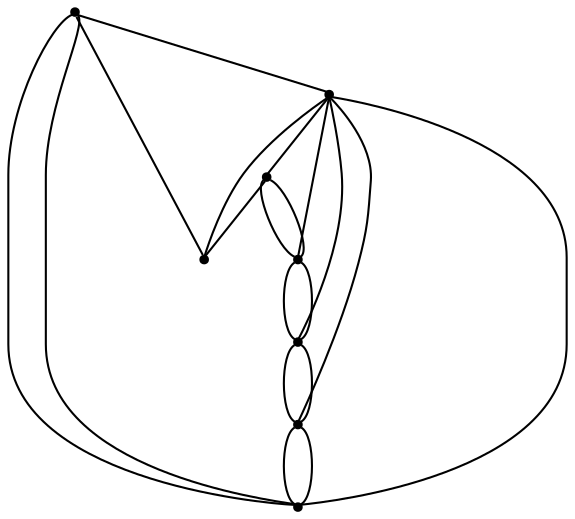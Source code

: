 graph {
  node [shape=point,comment="{\"directed\":false,\"doi\":\"10.1007/3-540-46648-7_37\",\"figure\":\"? (4)\"}"]

  v0 [pos="1378.1722631189,335.3698597952631"]
  v1 [pos="1046.1307440154753,430.38608681516564"]
  v2 [pos="1235.9044835832115,477.89424801698715"]
  v3 [pos="1188.398507654605,524.9022804724077"]
  v4 [pos="1140.8925953122343,572.6604106636892"]
  v5 [pos="1093.8867251251822,619.9184756977302"]
  v6 [pos="951.3689245118343,762.4428957140344"]
  v7 [pos="998.8748368542051,383.37805435974497"]

  v6 -- v7 [id="-4",pos="951.3689245118343,762.4428957140344 998.8748368542051,383.37805435974497 998.8748368542051,383.37805435974497 998.8748368542051,383.37805435974497"]
  v6 -- v5 [id="-5",pos="951.3689245118343,762.4428957140344 1093.8867251251822,619.9184756977302 1093.8867251251822,619.9184756977302 1093.8867251251822,619.9184756977302"]
  v5 -- v4 [id="-6",pos="1093.8867251251822,619.9184756977302 1140.8925953122343,572.6604106636892 1140.8925953122343,572.6604106636892 1140.8925953122343,572.6604106636892"]
  v4 -- v3 [id="-7",pos="1140.8925953122343,572.6604106636892 1188.398507654605,524.9022804724077 1188.398507654605,524.9022804724077 1188.398507654605,524.9022804724077"]
  v3 -- v2 [id="-8",pos="1188.398507654605,524.9022804724077 1235.9044835832115,477.89424801698715 1235.9044835832115,477.89424801698715 1235.9044835832115,477.89424801698715"]
  v2 -- v0 [id="-9",pos="1235.9044835832115,477.89424801698715 1378.1722631189,335.3698597952631 1378.1722631189,335.3698597952631 1378.1722631189,335.3698597952631"]
  v6 -- v5 [id="-10",pos="951.3689245118343,762.4428957140344 951.1189034341747,619.6685067082703 951.1189034341747,619.6685067082703 951.1189034341747,619.6685067082703 1093.8867251251822,619.9184756977302 1093.8867251251822,619.9184756977302 1093.8867251251822,619.9184756977302"]
  v7 -- v1 [id="-13",pos="998.8748368542051,383.37805435974497 1046.1307440154753,430.38608681516564 1046.1307440154753,430.38608681516564 1046.1307440154753,430.38608681516564"]
  v7 -- v0 [id="-14",pos="998.8748368542051,383.37805435974497 1378.1722631189,335.3698597952631 1378.1722631189,335.3698597952631 1378.1722631189,335.3698597952631"]
  v1 -- v4 [id="-15",pos="1046.1307440154753,430.38608681516564 1140.8925953122343,572.6604106636892 1140.8925953122343,572.6604106636892 1140.8925953122343,572.6604106636892"]
  v1 -- v6 [id="-16",pos="1046.1307440154753,430.38608681516564 951.3689245118343,762.4428957140344 951.3689245118343,762.4428957140344 951.3689245118343,762.4428957140344"]
  v1 -- v5 [id="-17",pos="1046.1307440154753,430.38608681516564 1093.8867251251822,619.9184756977302 1093.8867251251822,619.9184756977302 1093.8867251251822,619.9184756977302"]
  v1 -- v2 [id="-18",pos="1046.1307440154753,430.38608681516564 1235.9044835832115,477.89424801698715 1235.9044835832115,477.89424801698715 1235.9044835832115,477.89424801698715"]
  v5 -- v4 [id="-19",pos="1093.8867251251822,619.9184756977302 1094.136746202842,572.6603470745288 1094.136746202842,572.6603470745288 1094.136746202842,572.6603470745288 1140.8925953122343,572.6604106636892 1140.8925953122343,572.6604106636892 1140.8925953122343,572.6604106636892"]
  v4 -- v3 [id="-22",pos="1140.8925953122343,572.6604106636892 1141.1426163898939,525.652441797429 1141.1426163898939,525.652441797429 1141.1426163898939,525.652441797429 1188.398507654605,524.9022804724077 1188.398507654605,524.9022804724077 1188.398507654605,524.9022804724077"]
  v3 -- v1 [id="-25",pos="1188.398507654605,524.9022804724077 1046.1307440154753,430.38608681516564 1046.1307440154753,430.38608681516564 1046.1307440154753,430.38608681516564"]
  v3 -- v2 [id="-26",pos="1188.398507654605,524.9022804724077 1188.1484865769457,477.64415184920654 1188.1484865769457,477.64415184920654 1188.1484865769457,477.64415184920654 1235.9044835832115,477.89424801698715 1235.9044835832115,477.89424801698715 1235.9044835832115,477.89424801698715"]
  v2 -- v0 [id="-29",pos="1235.9044835832115,477.89424801698715 1236.1545682471065,335.6199241684635 1236.1545682471065,335.6199241684635 1236.1545682471065,335.6199241684635 1378.1722631189,335.3698597952631 1378.1722631189,335.3698597952631 1378.1722631189,335.3698597952631"]
  v0 -- v1 [id="-32",pos="1378.1722631189,335.3698597952631 1046.1307440154753,430.38608681516564 1046.1307440154753,430.38608681516564 1046.1307440154753,430.38608681516564"]
}